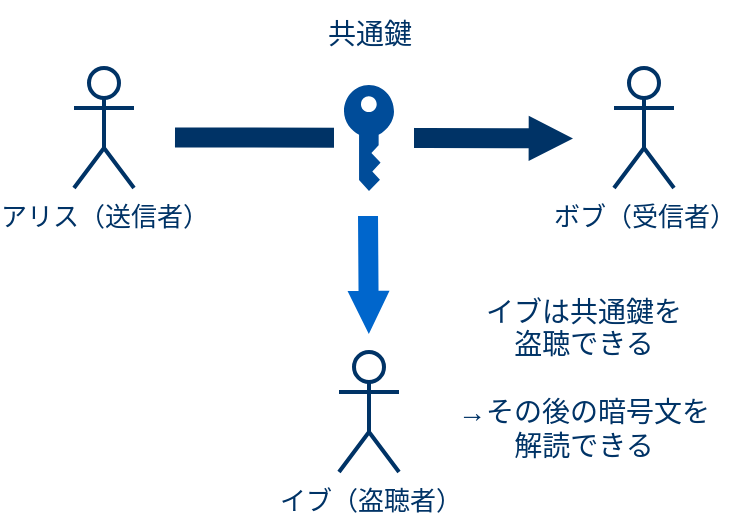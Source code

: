 <mxfile version="13.1.3">
    <diagram id="6hGFLwfOUW9BJ-s0fimq" name="Page-1">
        <mxGraphModel dx="501" dy="1000" grid="1" gridSize="10" guides="1" tooltips="1" connect="1" arrows="1" fold="1" page="1" pageScale="1" pageWidth="1169" pageHeight="827" math="0" shadow="0">
            <root>
                <mxCell id="0"/>
                <mxCell id="1" parent="0"/>
                <mxCell id="2" value="&lt;font color=&quot;#003366&quot; style=&quot;font-size: 13px&quot;&gt;アリス（送信者）&lt;/font&gt;" style="shape=umlActor;verticalLabelPosition=bottom;labelBackgroundColor=#ffffff;verticalAlign=top;html=1;outlineConnect=0;strokeColor=#003366;strokeWidth=2;" parent="1" vertex="1">
                    <mxGeometry x="160" y="280" width="30" height="60" as="geometry"/>
                </mxCell>
                <mxCell id="3" value="&lt;font color=&quot;#003366&quot; style=&quot;font-size: 13px&quot;&gt;ボブ（受信者）&lt;/font&gt;" style="shape=umlActor;verticalLabelPosition=bottom;labelBackgroundColor=#ffffff;verticalAlign=top;html=1;outlineConnect=0;strokeColor=#003366;strokeWidth=2;" parent="1" vertex="1">
                    <mxGeometry x="430" y="280" width="30" height="60" as="geometry"/>
                </mxCell>
                <mxCell id="4" value="&lt;font color=&quot;#003366&quot; style=&quot;font-size: 13px&quot;&gt;イブ（盗聴者）&lt;/font&gt;" style="shape=umlActor;verticalLabelPosition=bottom;labelBackgroundColor=#ffffff;verticalAlign=top;html=1;outlineConnect=0;strokeColor=#003366;strokeWidth=2;" parent="1" vertex="1">
                    <mxGeometry x="292.5" y="422" width="30" height="60" as="geometry"/>
                </mxCell>
                <mxCell id="11" value="" style="shape=flexArrow;endArrow=classic;html=1;endWidth=11.667;endSize=7.058;fillColor=#003366;strokeColor=none;" parent="1" edge="1">
                    <mxGeometry width="50" height="50" relative="1" as="geometry">
                        <mxPoint x="210" y="314.71" as="sourcePoint"/>
                        <mxPoint x="410" y="315.21" as="targetPoint"/>
                    </mxGeometry>
                </mxCell>
                <mxCell id="21" value="" style="shape=flexArrow;endArrow=classic;html=1;endWidth=10;endSize=6.85;fillColor=#0066CC;strokeColor=none;" parent="1" edge="1">
                    <mxGeometry width="50" height="50" relative="1" as="geometry">
                        <mxPoint x="307" y="353.5" as="sourcePoint"/>
                        <mxPoint x="307.42" y="413.5" as="targetPoint"/>
                    </mxGeometry>
                </mxCell>
                <mxCell id="22" value="&lt;font color=&quot;#003366&quot;&gt;&lt;br&gt;&lt;/font&gt;" style="shape=note;whiteSpace=wrap;html=1;backgroundOutline=1;darkOpacity=0.05;size=0;gradientColor=none;fillColor=#FFFFFF;strokeColor=none;strokeWidth=2;" parent="1" vertex="1">
                    <mxGeometry x="290" y="290" width="40" height="50" as="geometry"/>
                </mxCell>
                <mxCell id="56" value="&lt;font color=&quot;#003366&quot; size=&quot;1&quot;&gt;&lt;span style=&quot;font-size: 14px&quot;&gt;共通鍵&lt;/span&gt;&lt;/font&gt;" style="text;html=1;strokeColor=none;fillColor=none;align=center;verticalAlign=middle;whiteSpace=wrap;rounded=0;dashed=1;" parent="1" vertex="1">
                    <mxGeometry x="272.5" y="246" width="70" height="34" as="geometry"/>
                </mxCell>
                <mxCell id="64" value="" style="pointerEvents=1;shadow=0;dashed=0;html=1;strokeColor=none;fillColor=#004C99;labelPosition=center;verticalLabelPosition=bottom;verticalAlign=top;outlineConnect=0;align=center;shape=mxgraph.office.security.key_permissions;" vertex="1" parent="1">
                    <mxGeometry x="295" y="288.5" width="25" height="53" as="geometry"/>
                </mxCell>
                <mxCell id="68" value="&lt;span style=&quot;font-size: 14px&quot;&gt;&lt;font color=&quot;#003366&quot;&gt;イブは共通鍵を&lt;br&gt;盗聴できる&lt;br&gt;&lt;br&gt;→その後の暗号文を解読できる&lt;/font&gt;&lt;br&gt;&lt;/span&gt;" style="text;html=1;strokeColor=none;fillColor=none;align=center;verticalAlign=middle;whiteSpace=wrap;rounded=0;" vertex="1" parent="1">
                    <mxGeometry x="350" y="390" width="130" height="90" as="geometry"/>
                </mxCell>
            </root>
        </mxGraphModel>
    </diagram>
</mxfile>